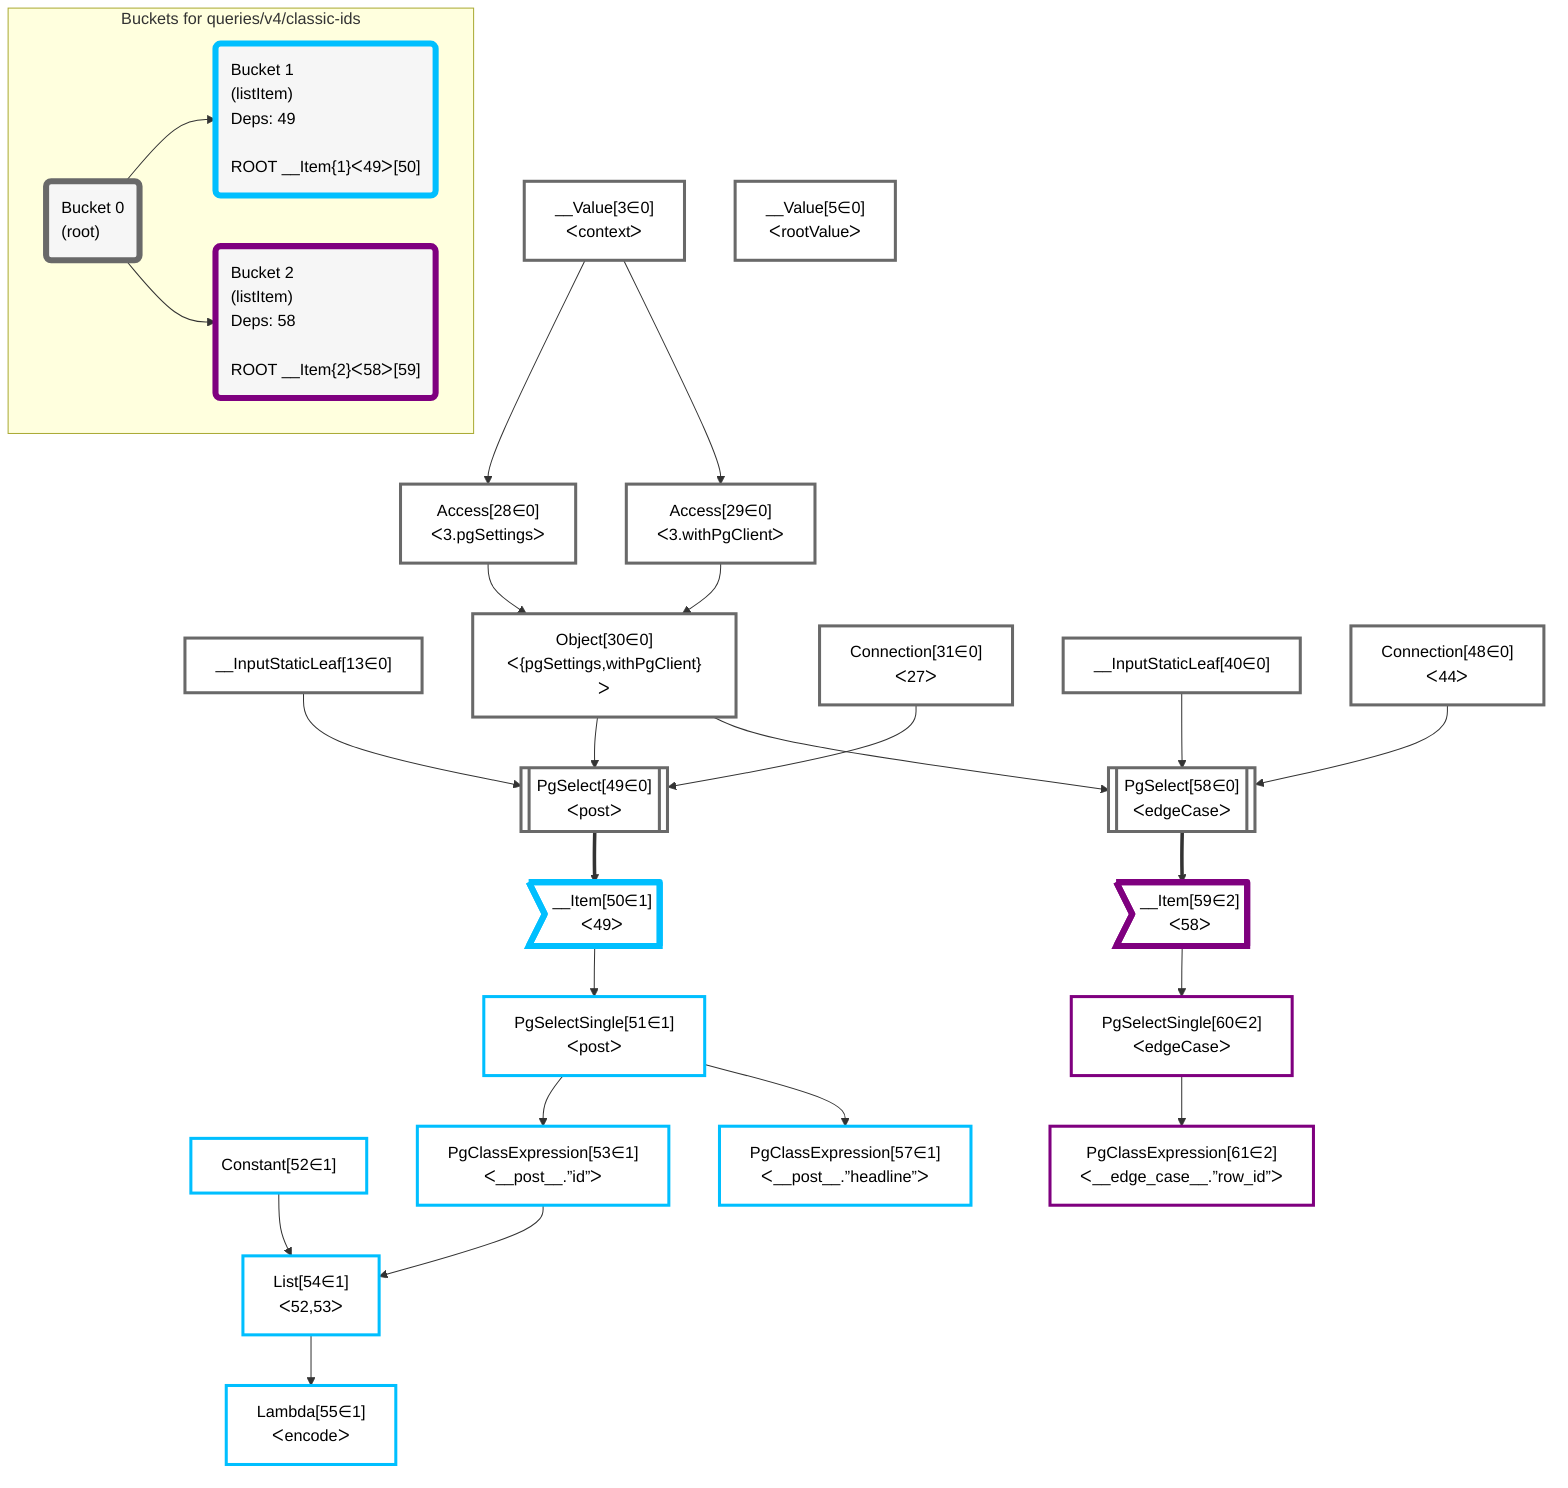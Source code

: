 graph TD
    classDef path fill:#eee,stroke:#000,color:#000
    classDef plan fill:#fff,stroke-width:3px,color:#000
    classDef itemplan fill:#fff,stroke-width:6px,color:#000
    classDef sideeffectplan fill:#f00,stroke-width:6px,color:#000
    classDef bucket fill:#f6f6f6,color:#000,stroke-width:6px,text-align:left


    %% define steps
    __Value3["__Value[3∈0]<br />ᐸcontextᐳ"]:::plan
    __Value5["__Value[5∈0]<br />ᐸrootValueᐳ"]:::plan
    __InputStaticLeaf13["__InputStaticLeaf[13∈0]"]:::plan
    Access28["Access[28∈0]<br />ᐸ3.pgSettingsᐳ"]:::plan
    Access29["Access[29∈0]<br />ᐸ3.withPgClientᐳ"]:::plan
    Object30["Object[30∈0]<br />ᐸ{pgSettings,withPgClient}ᐳ"]:::plan
    Connection31["Connection[31∈0]<br />ᐸ27ᐳ"]:::plan
    __InputStaticLeaf40["__InputStaticLeaf[40∈0]"]:::plan
    Connection48["Connection[48∈0]<br />ᐸ44ᐳ"]:::plan
    PgSelect49[["PgSelect[49∈0]<br />ᐸpostᐳ"]]:::plan
    __Item50>"__Item[50∈1]<br />ᐸ49ᐳ"]:::itemplan
    PgSelectSingle51["PgSelectSingle[51∈1]<br />ᐸpostᐳ"]:::plan
    Constant52["Constant[52∈1]"]:::plan
    PgClassExpression53["PgClassExpression[53∈1]<br />ᐸ__post__.”id”ᐳ"]:::plan
    List54["List[54∈1]<br />ᐸ52,53ᐳ"]:::plan
    Lambda55["Lambda[55∈1]<br />ᐸencodeᐳ"]:::plan
    PgClassExpression57["PgClassExpression[57∈1]<br />ᐸ__post__.”headline”ᐳ"]:::plan
    PgSelect58[["PgSelect[58∈0]<br />ᐸedgeCaseᐳ"]]:::plan
    __Item59>"__Item[59∈2]<br />ᐸ58ᐳ"]:::itemplan
    PgSelectSingle60["PgSelectSingle[60∈2]<br />ᐸedgeCaseᐳ"]:::plan
    PgClassExpression61["PgClassExpression[61∈2]<br />ᐸ__edge_case__.”row_id”ᐳ"]:::plan

    %% plan dependencies
    __Value3 --> Access28
    __Value3 --> Access29
    Access28 & Access29 --> Object30
    Object30 & __InputStaticLeaf13 & Connection31 --> PgSelect49
    PgSelect49 ==> __Item50
    __Item50 --> PgSelectSingle51
    PgSelectSingle51 --> PgClassExpression53
    Constant52 & PgClassExpression53 --> List54
    List54 --> Lambda55
    PgSelectSingle51 --> PgClassExpression57
    Object30 & __InputStaticLeaf40 & Connection48 --> PgSelect58
    PgSelect58 ==> __Item59
    __Item59 --> PgSelectSingle60
    PgSelectSingle60 --> PgClassExpression61

    %% plan-to-path relationships

    subgraph "Buckets for queries/v4/classic-ids"
    Bucket0("Bucket 0<br />(root)"):::bucket
    classDef bucket0 stroke:#696969
    class Bucket0,__Value3,__Value5,__InputStaticLeaf13,Access28,Access29,Object30,Connection31,__InputStaticLeaf40,Connection48,PgSelect49,PgSelect58 bucket0
    Bucket1("Bucket 1<br />(listItem)<br />Deps: 49<br /><br />ROOT __Item{1}ᐸ49ᐳ[50]"):::bucket
    classDef bucket1 stroke:#00bfff
    class Bucket1,__Item50,PgSelectSingle51,Constant52,PgClassExpression53,List54,Lambda55,PgClassExpression57 bucket1
    Bucket2("Bucket 2<br />(listItem)<br />Deps: 58<br /><br />ROOT __Item{2}ᐸ58ᐳ[59]"):::bucket
    classDef bucket2 stroke:#7f007f
    class Bucket2,__Item59,PgSelectSingle60,PgClassExpression61 bucket2
    Bucket0 --> Bucket1 & Bucket2
    end